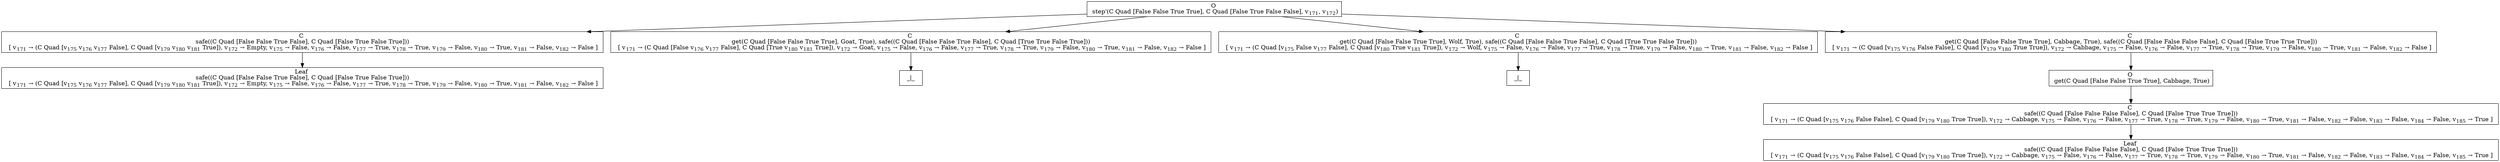 digraph {
    graph [rankdir=TB
          ,bgcolor=transparent];
    node [shape=box
         ,fillcolor=white
         ,style=filled];
    0 [label=<O <BR/> step'(C Quad [False False True True], C Quad [False True False False], v<SUB>171</SUB>, v<SUB>172</SUB>)>];
    1 [label=<C <BR/> safe((C Quad [False False True False], C Quad [False True False True])) <BR/>  [ v<SUB>171</SUB> &rarr; (C Quad [v<SUB>175</SUB> v<SUB>176</SUB> v<SUB>177</SUB> False], C Quad [v<SUB>179</SUB> v<SUB>180</SUB> v<SUB>181</SUB> True]), v<SUB>172</SUB> &rarr; Empty, v<SUB>175</SUB> &rarr; False, v<SUB>176</SUB> &rarr; False, v<SUB>177</SUB> &rarr; True, v<SUB>178</SUB> &rarr; True, v<SUB>179</SUB> &rarr; False, v<SUB>180</SUB> &rarr; True, v<SUB>181</SUB> &rarr; False, v<SUB>182</SUB> &rarr; False ] >];
    2 [label=<C <BR/> get(C Quad [False False True True], Goat, True), safe((C Quad [False False True False], C Quad [True True False True])) <BR/>  [ v<SUB>171</SUB> &rarr; (C Quad [False v<SUB>176</SUB> v<SUB>177</SUB> False], C Quad [True v<SUB>180</SUB> v<SUB>181</SUB> True]), v<SUB>172</SUB> &rarr; Goat, v<SUB>175</SUB> &rarr; False, v<SUB>176</SUB> &rarr; False, v<SUB>177</SUB> &rarr; True, v<SUB>178</SUB> &rarr; True, v<SUB>179</SUB> &rarr; False, v<SUB>180</SUB> &rarr; True, v<SUB>181</SUB> &rarr; False, v<SUB>182</SUB> &rarr; False ] >];
    3 [label=<C <BR/> get(C Quad [False False True True], Wolf, True), safe((C Quad [False False True False], C Quad [True True False True])) <BR/>  [ v<SUB>171</SUB> &rarr; (C Quad [v<SUB>175</SUB> False v<SUB>177</SUB> False], C Quad [v<SUB>180</SUB> True v<SUB>181</SUB> True]), v<SUB>172</SUB> &rarr; Wolf, v<SUB>175</SUB> &rarr; False, v<SUB>176</SUB> &rarr; False, v<SUB>177</SUB> &rarr; True, v<SUB>178</SUB> &rarr; True, v<SUB>179</SUB> &rarr; False, v<SUB>180</SUB> &rarr; True, v<SUB>181</SUB> &rarr; False, v<SUB>182</SUB> &rarr; False ] >];
    4 [label=<C <BR/> get(C Quad [False False True True], Cabbage, True), safe((C Quad [False False False False], C Quad [False True True True])) <BR/>  [ v<SUB>171</SUB> &rarr; (C Quad [v<SUB>175</SUB> v<SUB>176</SUB> False False], C Quad [v<SUB>179</SUB> v<SUB>180</SUB> True True]), v<SUB>172</SUB> &rarr; Cabbage, v<SUB>175</SUB> &rarr; False, v<SUB>176</SUB> &rarr; False, v<SUB>177</SUB> &rarr; True, v<SUB>178</SUB> &rarr; True, v<SUB>179</SUB> &rarr; False, v<SUB>180</SUB> &rarr; True, v<SUB>181</SUB> &rarr; False, v<SUB>182</SUB> &rarr; False ] >];
    5 [label=<Leaf <BR/> safe((C Quad [False False True False], C Quad [False True False True])) <BR/>  [ v<SUB>171</SUB> &rarr; (C Quad [v<SUB>175</SUB> v<SUB>176</SUB> v<SUB>177</SUB> False], C Quad [v<SUB>179</SUB> v<SUB>180</SUB> v<SUB>181</SUB> True]), v<SUB>172</SUB> &rarr; Empty, v<SUB>175</SUB> &rarr; False, v<SUB>176</SUB> &rarr; False, v<SUB>177</SUB> &rarr; True, v<SUB>178</SUB> &rarr; True, v<SUB>179</SUB> &rarr; False, v<SUB>180</SUB> &rarr; True, v<SUB>181</SUB> &rarr; False, v<SUB>182</SUB> &rarr; False ] >];
    6 [label=<_|_>];
    7 [label=<_|_>];
    8 [label=<O <BR/> get(C Quad [False False True True], Cabbage, True)>];
    9 [label=<C <BR/> safe((C Quad [False False False False], C Quad [False True True True])) <BR/>  [ v<SUB>171</SUB> &rarr; (C Quad [v<SUB>175</SUB> v<SUB>176</SUB> False False], C Quad [v<SUB>179</SUB> v<SUB>180</SUB> True True]), v<SUB>172</SUB> &rarr; Cabbage, v<SUB>175</SUB> &rarr; False, v<SUB>176</SUB> &rarr; False, v<SUB>177</SUB> &rarr; True, v<SUB>178</SUB> &rarr; True, v<SUB>179</SUB> &rarr; False, v<SUB>180</SUB> &rarr; True, v<SUB>181</SUB> &rarr; False, v<SUB>182</SUB> &rarr; False, v<SUB>183</SUB> &rarr; False, v<SUB>184</SUB> &rarr; False, v<SUB>185</SUB> &rarr; True ] >];
    10 [label=<Leaf <BR/> safe((C Quad [False False False False], C Quad [False True True True])) <BR/>  [ v<SUB>171</SUB> &rarr; (C Quad [v<SUB>175</SUB> v<SUB>176</SUB> False False], C Quad [v<SUB>179</SUB> v<SUB>180</SUB> True True]), v<SUB>172</SUB> &rarr; Cabbage, v<SUB>175</SUB> &rarr; False, v<SUB>176</SUB> &rarr; False, v<SUB>177</SUB> &rarr; True, v<SUB>178</SUB> &rarr; True, v<SUB>179</SUB> &rarr; False, v<SUB>180</SUB> &rarr; True, v<SUB>181</SUB> &rarr; False, v<SUB>182</SUB> &rarr; False, v<SUB>183</SUB> &rarr; False, v<SUB>184</SUB> &rarr; False, v<SUB>185</SUB> &rarr; True ] >];
    0 -> 1 [label=""];
    0 -> 2 [label=""];
    0 -> 3 [label=""];
    0 -> 4 [label=""];
    1 -> 5 [label=""];
    2 -> 6 [label=""];
    3 -> 7 [label=""];
    4 -> 8 [label=""];
    8 -> 9 [label=""];
    9 -> 10 [label=""];
}